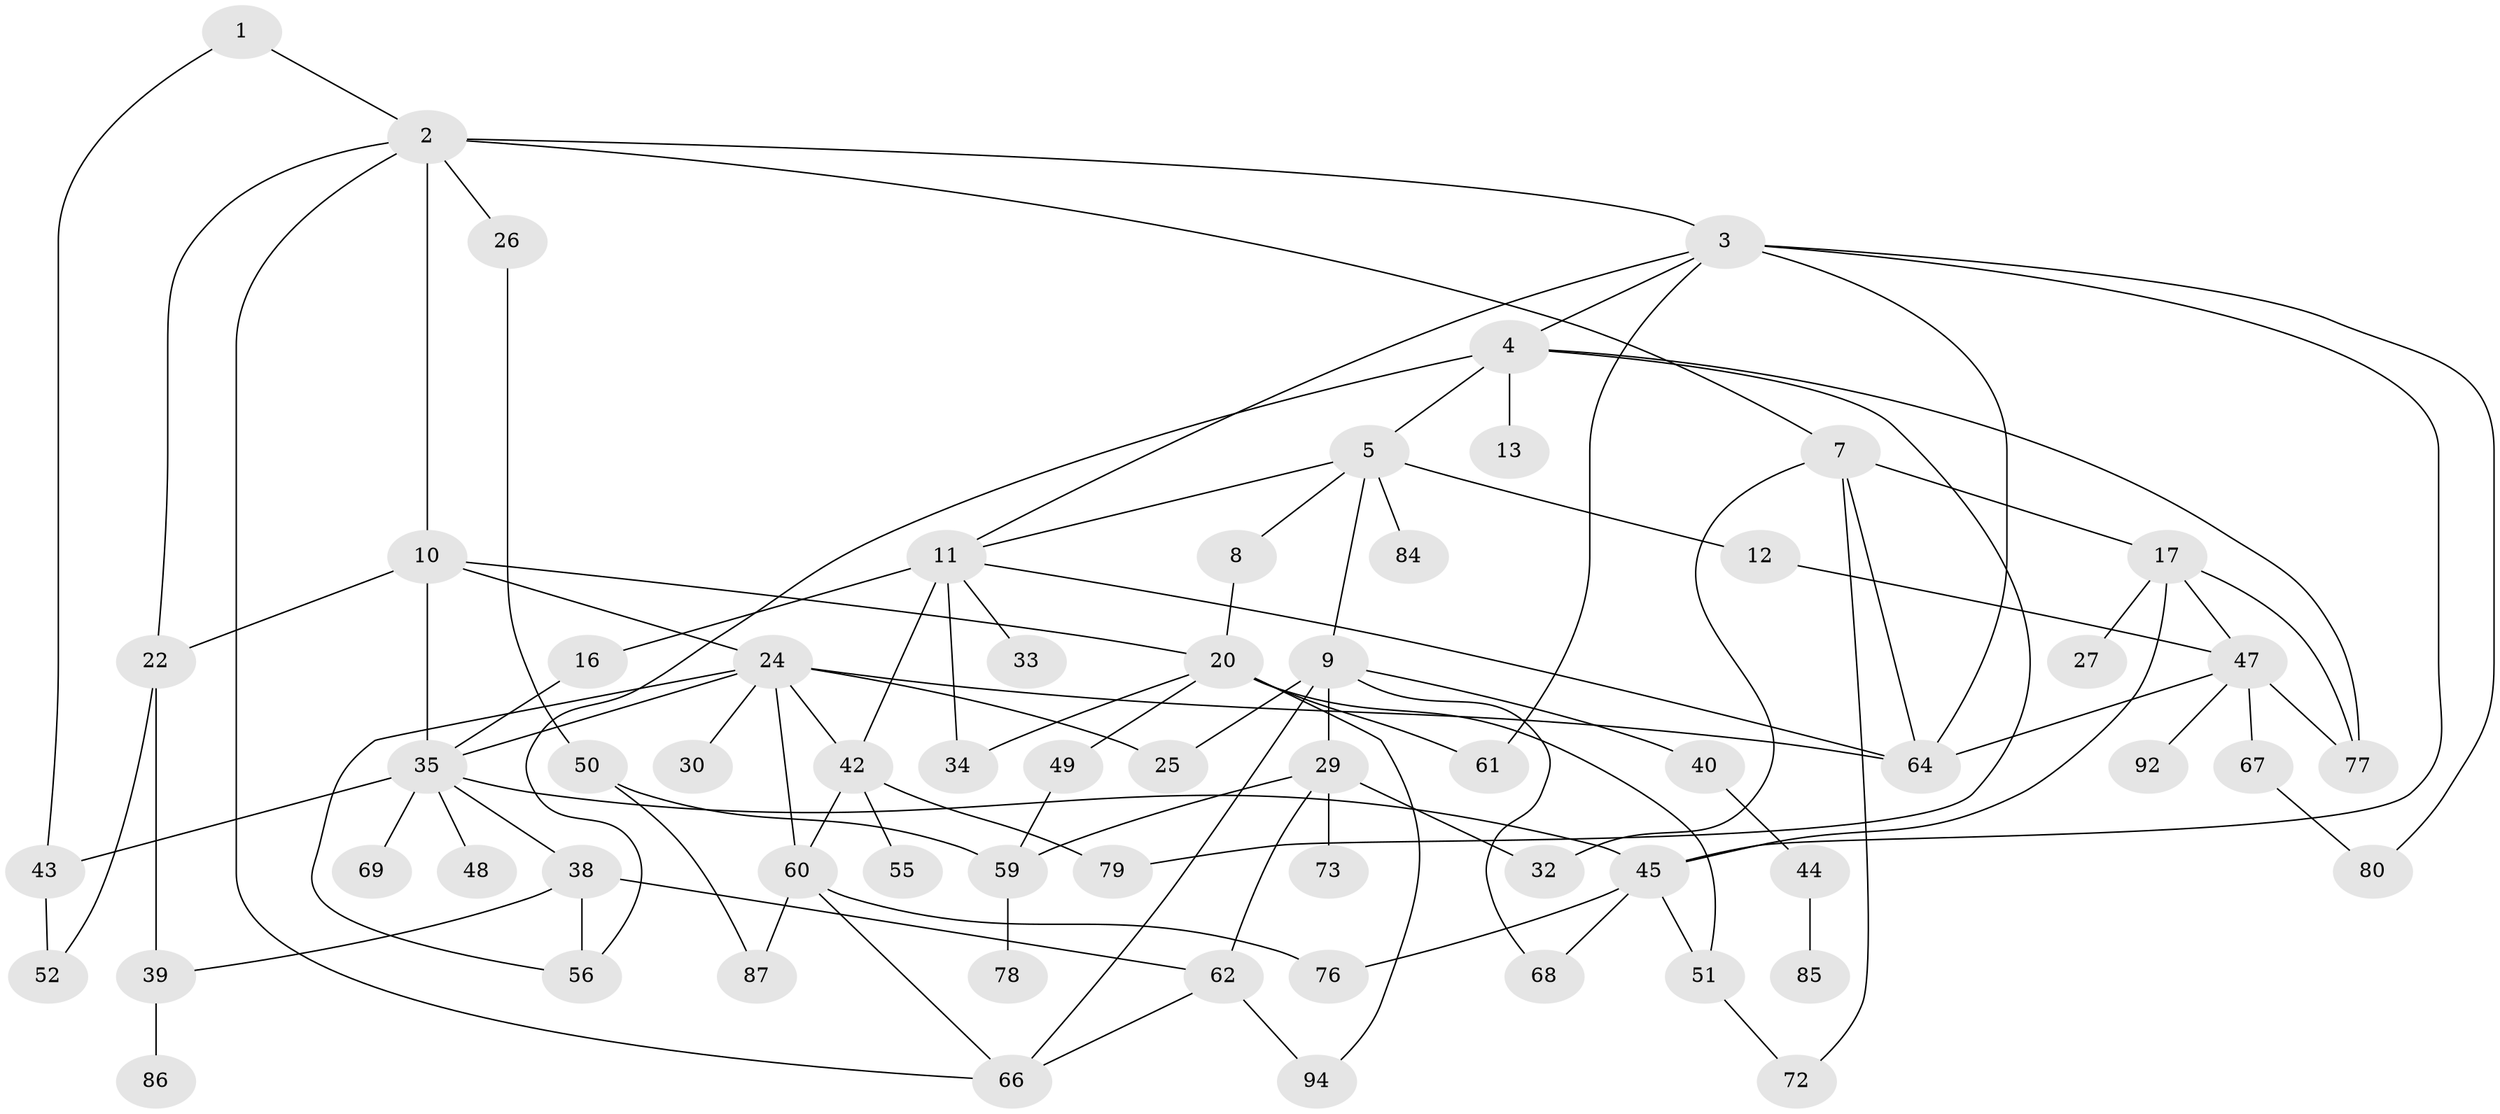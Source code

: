 // Generated by graph-tools (version 1.1) at 2025/51/02/27/25 19:51:37]
// undirected, 63 vertices, 101 edges
graph export_dot {
graph [start="1"]
  node [color=gray90,style=filled];
  1 [super="+21"];
  2 [super="+18"];
  3 [super="+88"];
  4 [super="+83"];
  5 [super="+6"];
  7 [super="+28"];
  8;
  9 [super="+19"];
  10 [super="+15"];
  11 [super="+14"];
  12;
  13 [super="+57"];
  16;
  17 [super="+46"];
  20 [super="+36"];
  22 [super="+23"];
  24 [super="+31"];
  25 [super="+89"];
  26 [super="+41"];
  27;
  29 [super="+93"];
  30;
  32;
  33;
  34;
  35 [super="+37"];
  38;
  39 [super="+81"];
  40;
  42 [super="+65"];
  43;
  44;
  45 [super="+97"];
  47 [super="+53"];
  48;
  49;
  50 [super="+90"];
  51 [super="+63"];
  52 [super="+54"];
  55 [super="+58"];
  56 [super="+75"];
  59 [super="+82"];
  60 [super="+95"];
  61;
  62 [super="+71"];
  64;
  66 [super="+70"];
  67;
  68 [super="+74"];
  69;
  72;
  73;
  76;
  77;
  78;
  79;
  80;
  84;
  85 [super="+91"];
  86;
  87 [super="+96"];
  92;
  94;
  1 -- 2;
  1 -- 43;
  2 -- 3;
  2 -- 7;
  2 -- 10;
  2 -- 26;
  2 -- 66;
  2 -- 22;
  3 -- 4;
  3 -- 45;
  3 -- 80;
  3 -- 64;
  3 -- 61;
  3 -- 11;
  4 -- 5;
  4 -- 13;
  4 -- 56;
  4 -- 77;
  4 -- 79;
  5 -- 8;
  5 -- 84;
  5 -- 9;
  5 -- 11;
  5 -- 12;
  7 -- 17;
  7 -- 72;
  7 -- 64;
  7 -- 32;
  8 -- 20;
  9 -- 29 [weight=2];
  9 -- 68;
  9 -- 66;
  9 -- 40;
  9 -- 25;
  10 -- 20;
  10 -- 24;
  10 -- 35;
  10 -- 22;
  11 -- 16;
  11 -- 64;
  11 -- 33;
  11 -- 34;
  11 -- 42;
  12 -- 47;
  16 -- 35;
  17 -- 27;
  17 -- 77;
  17 -- 45;
  17 -- 47;
  20 -- 34;
  20 -- 49;
  20 -- 51;
  20 -- 61;
  20 -- 94;
  22 -- 39;
  22 -- 52;
  24 -- 30;
  24 -- 42;
  24 -- 60 [weight=2];
  24 -- 64;
  24 -- 35;
  24 -- 56;
  24 -- 25;
  26 -- 50;
  29 -- 73;
  29 -- 62;
  29 -- 32;
  29 -- 59;
  35 -- 69;
  35 -- 43;
  35 -- 48;
  35 -- 38;
  35 -- 45;
  38 -- 56;
  38 -- 62;
  38 -- 39;
  39 -- 86;
  40 -- 44;
  42 -- 55;
  42 -- 79;
  42 -- 60;
  43 -- 52;
  44 -- 85;
  45 -- 76;
  45 -- 68;
  45 -- 51;
  47 -- 67;
  47 -- 92;
  47 -- 64;
  47 -- 77;
  49 -- 59;
  50 -- 87;
  50 -- 59;
  51 -- 72;
  59 -- 78;
  60 -- 76;
  60 -- 66;
  60 -- 87;
  62 -- 94;
  62 -- 66;
  67 -- 80;
}
